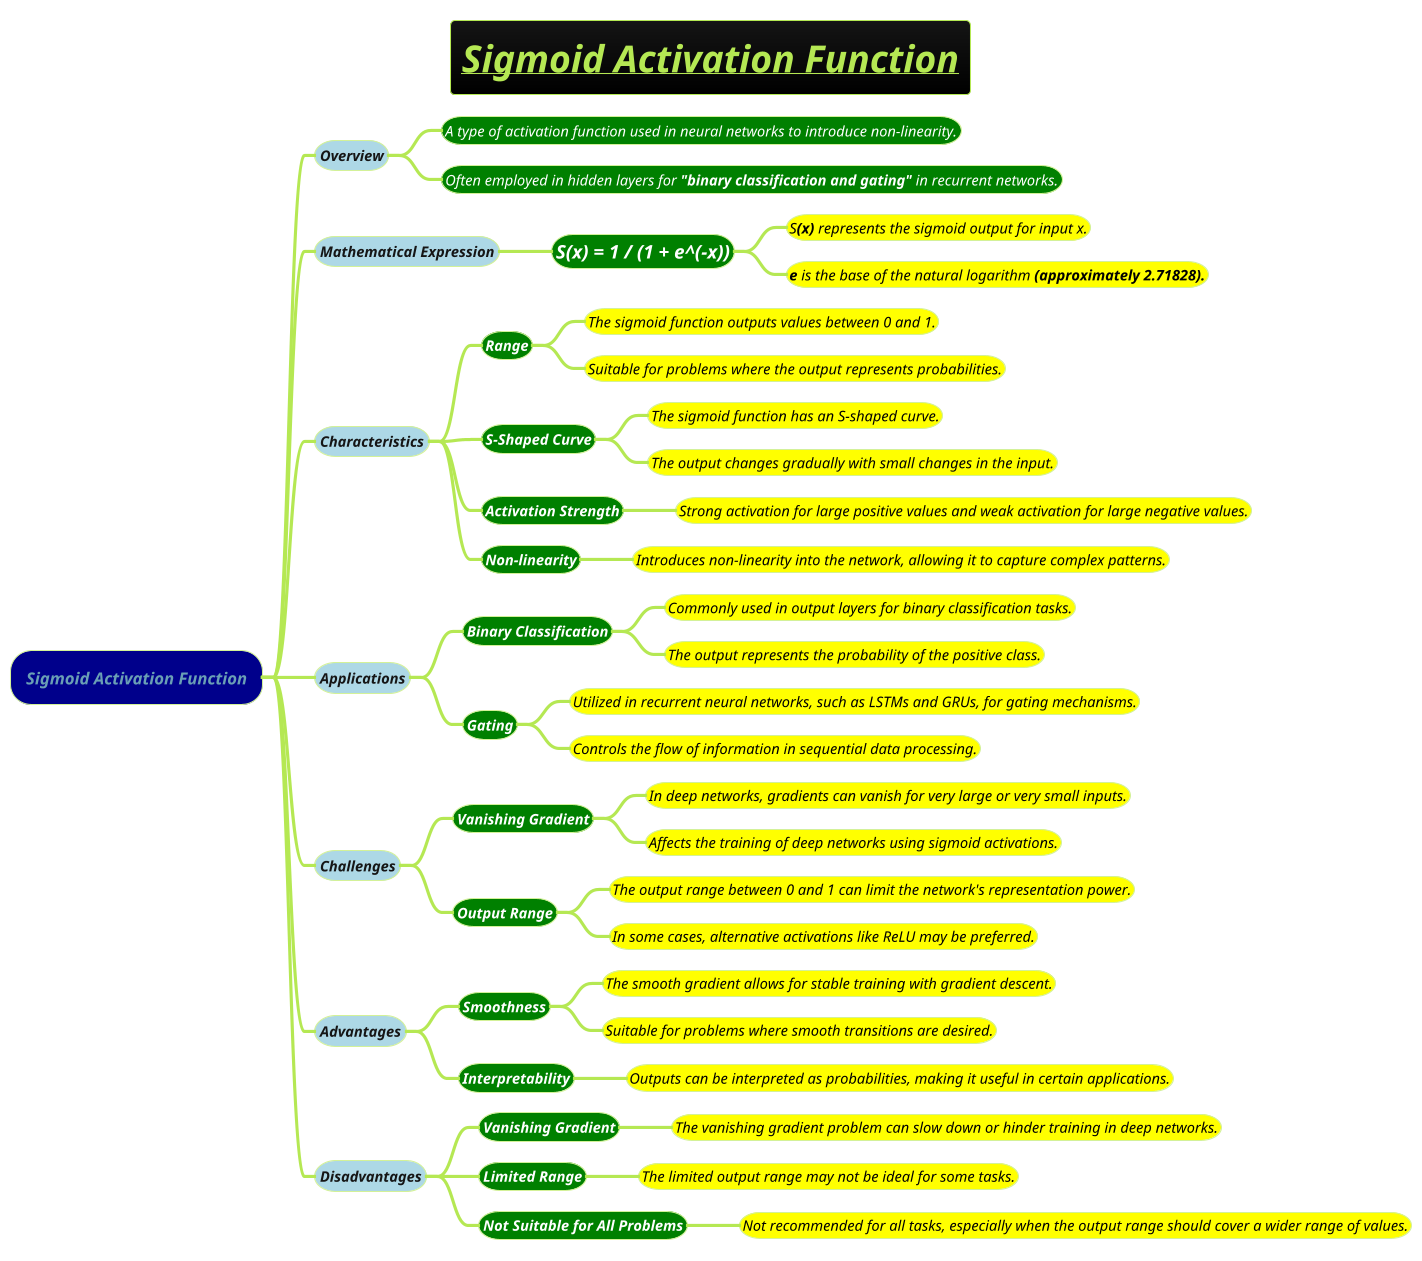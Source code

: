 @startmindmap
title =<i><b><u>Sigmoid Activation Function
!theme hacker


*[#darkblue] <i>Sigmoid Activation Function
**[#lightblue] <i><size:14>Overview
***[#green] <color #white><i><size:14>A type of activation function used in neural networks to introduce non-linearity.
***[#green] <color #white><i><size:14>Often employed in hidden layers for **"binary classification and gating"** in recurrent networks.
**[#lightblue] <i><size:14>Mathematical Expression
***[#green] <b><color #white><i><size:18>S(x) = 1 / (1 + e^(-x))
****[#yellow] <color #black><i><size:14>S**(x)** represents the sigmoid output for input x.
****[#yellow] <color #black><i><size:14>**e** is the base of the natural logarithm <b>(approximately 2.71828).
**[#lightblue] <i><size:14>Characteristics
***[#green] <b><color #white><i><size:14>Range
****[#yellow] <color #black><i><size:14>The sigmoid function outputs values between 0 and 1.
****[#yellow] <color #black><i><size:14>Suitable for problems where the output represents probabilities.
***[#green] <b><color #white><i><size:14>S-Shaped Curve
****[#yellow] <color #black><i><size:14>The sigmoid function has an S-shaped curve.
****[#yellow] <color #black><i><size:14>The output changes gradually with small changes in the input.
***[#green] <b><color #white><i><size:14>Activation Strength
****[#yellow] <color #black><i><size:14>Strong activation for large positive values and weak activation for large negative values.
***[#green] <b><color #white><i><size:14>Non-linearity
****[#yellow] <color #black><i><size:14>Introduces non-linearity into the network, allowing it to capture complex patterns.
**[#lightblue] <i><size:14>Applications
***[#green] <b><color #white><i><size:14>Binary Classification
****[#yellow] <color #black><i><size:14>Commonly used in output layers for binary classification tasks.
****[#yellow] <color #black><i><size:14>The output represents the probability of the positive class.
***[#green] <b><color #white><i><size:14>Gating
****[#yellow] <color #black><i><size:14>Utilized in recurrent neural networks, such as LSTMs and GRUs, for gating mechanisms.
****[#yellow] <color #black><i><size:14>Controls the flow of information in sequential data processing.
**[#lightblue] <i><size:14>Challenges
***[#green] <b><color #white><i><size:14>Vanishing Gradient
****[#yellow] <color #black><i><size:14>In deep networks, gradients can vanish for very large or very small inputs.
****[#yellow] <color #black><i><size:14>Affects the training of deep networks using sigmoid activations.
***[#green] <b><color #white><i><size:14>Output Range
****[#yellow] <color #black><i><size:14>The output range between 0 and 1 can limit the network's representation power.
****[#yellow] <color #black><i><size:14>In some cases, alternative activations like ReLU may be preferred.
**[#lightblue] <i><size:14>Advantages
***[#green] <b><color #white><i><size:14>Smoothness
****[#yellow] <color #black><i><size:14>The smooth gradient allows for stable training with gradient descent.
****[#yellow] <color #black><i><size:14>Suitable for problems where smooth transitions are desired.
***[#green] <b><color #white><i><size:14>Interpretability
****[#yellow] <color #black><i><size:14>Outputs can be interpreted as probabilities, making it useful in certain applications.
**[#lightblue] <i><size:14>Disadvantages
***[#green] <b><color #white><i><size:14>Vanishing Gradient
****[#yellow] <color #black><i><size:14>The vanishing gradient problem can slow down or hinder training in deep networks.
***[#green] <b><color #white><i><size:14>Limited Range
****[#yellow] <color #black><i><size:14>The limited output range may not be ideal for some tasks.
***[#green] <b><color #white><i><size:14>Not Suitable for All Problems
****[#yellow] <color #black><i><size:14>Not recommended for all tasks, especially when the output range should cover a wider range of values.
@endmindmap
